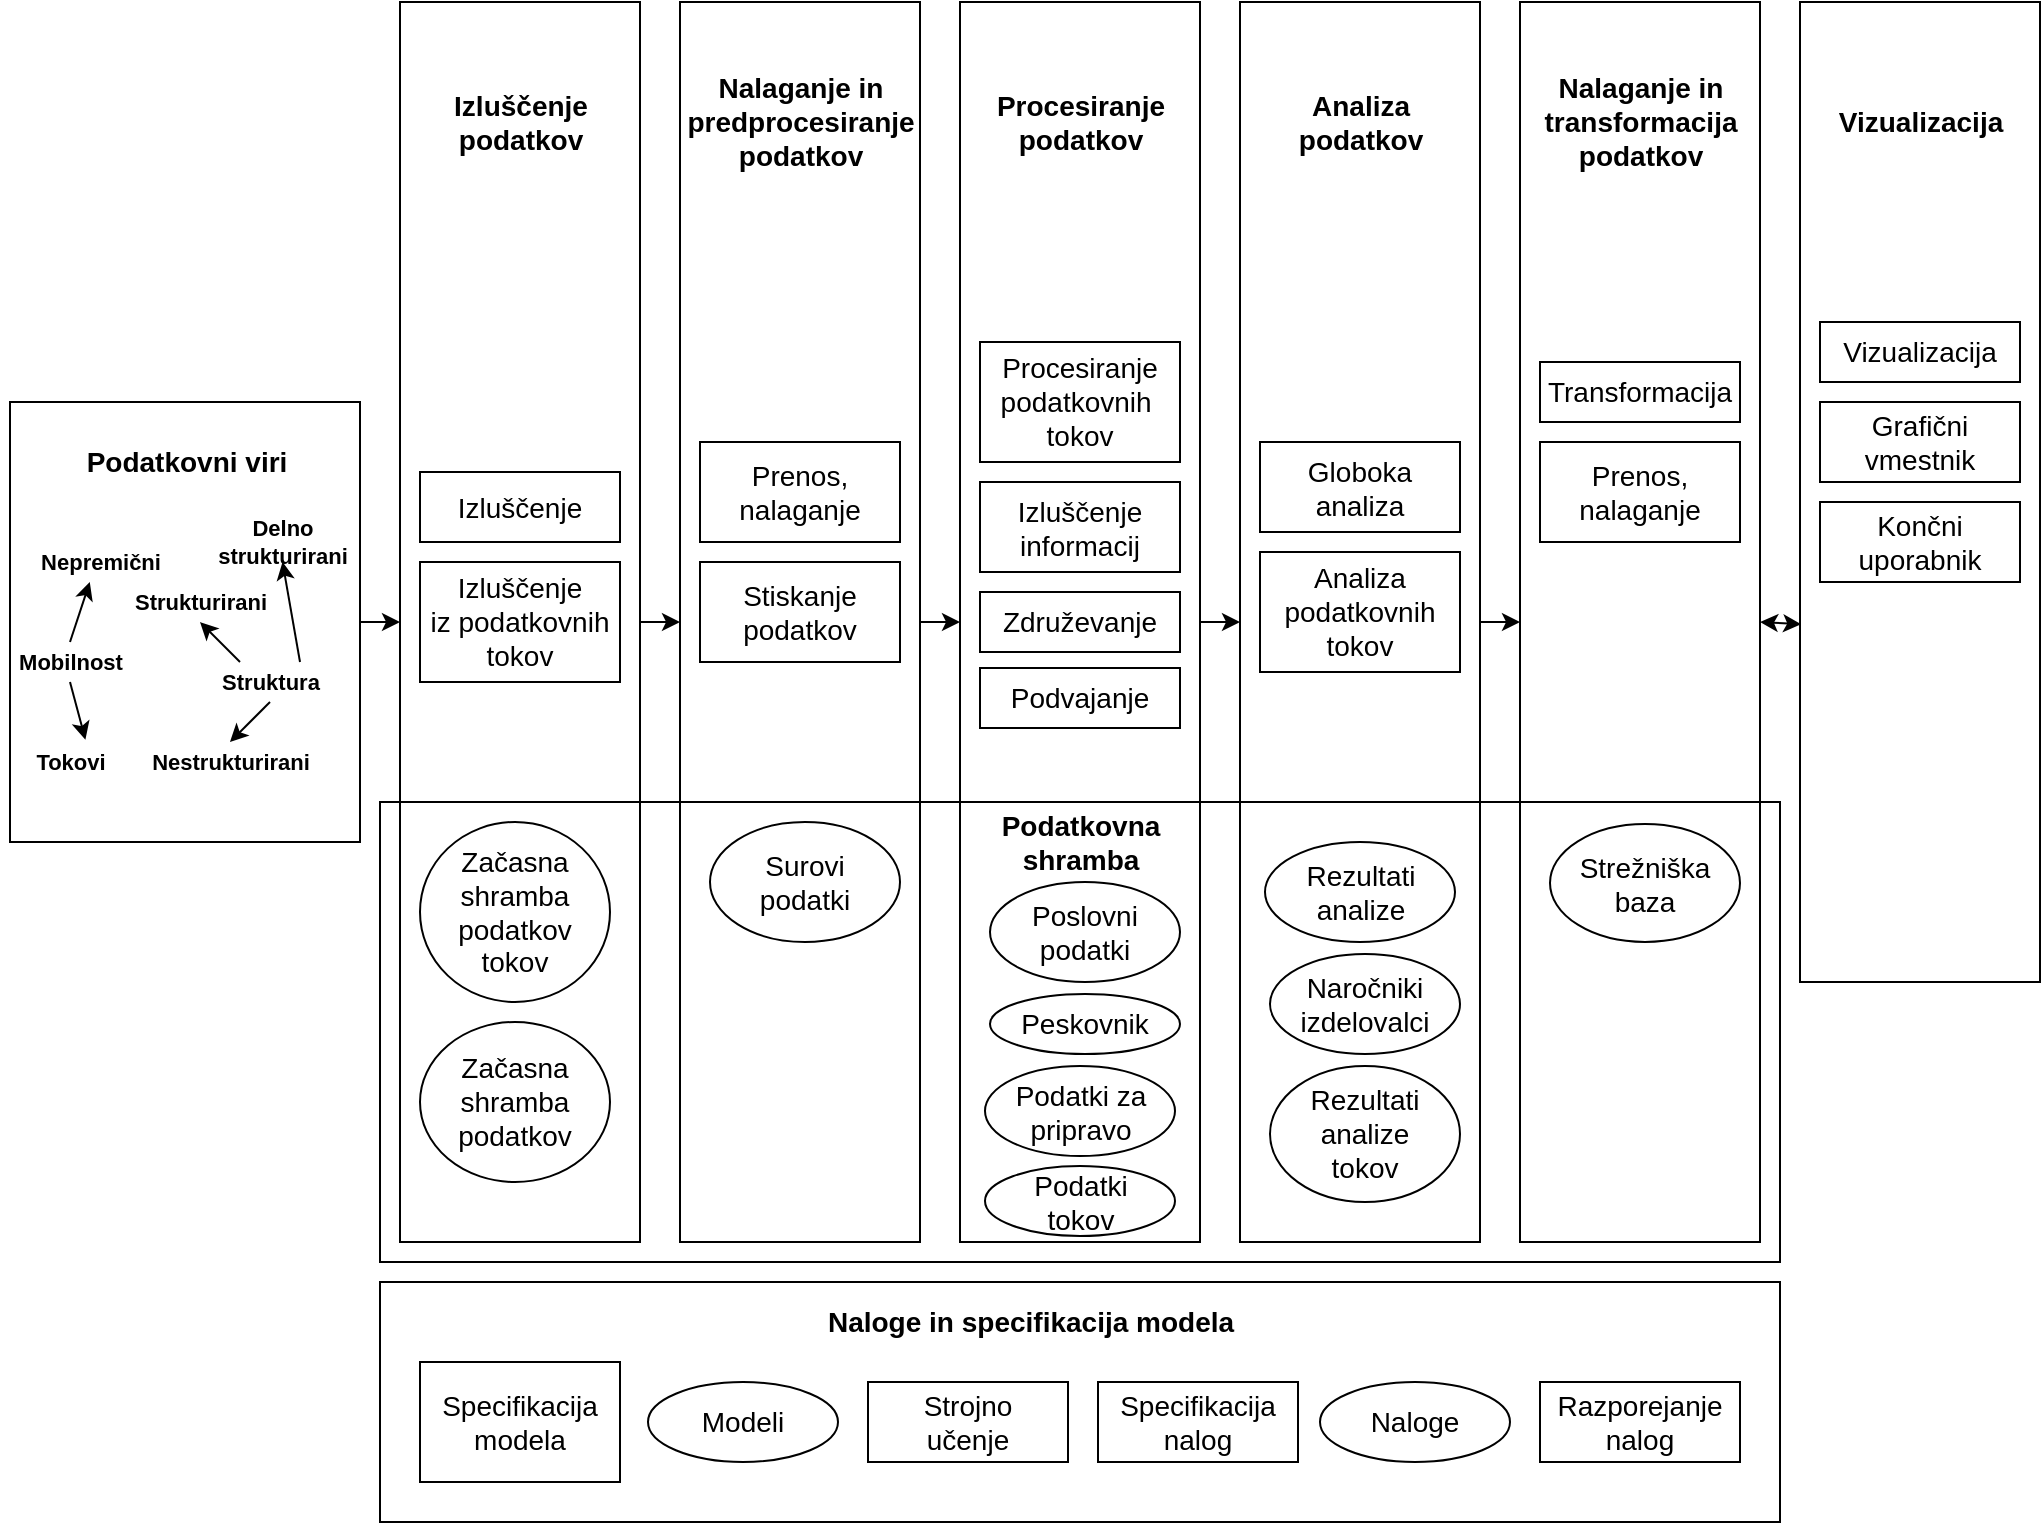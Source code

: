 <mxfile>
    <diagram id="eqqj5dHO_TQrNgUn9p8M" name="Page-1">
        <mxGraphModel dx="1011" dy="562" grid="1" gridSize="10" guides="1" tooltips="1" connect="1" arrows="1" fold="1" page="1" pageScale="1" pageWidth="1169" pageHeight="1654" math="0" shadow="0">
            <root>
                <mxCell id="0"/>
                <mxCell id="1" parent="0"/>
                <mxCell id="27" value="" style="edgeStyle=none;html=1;fontSize=14;" edge="1" parent="1" source="3" target="18">
                    <mxGeometry relative="1" as="geometry"/>
                </mxCell>
                <mxCell id="3" value="" style="rounded=0;whiteSpace=wrap;html=1;" vertex="1" parent="1">
                    <mxGeometry x="65" y="280" width="175" height="220" as="geometry"/>
                </mxCell>
                <mxCell id="5" value="Nepremični" style="text;strokeColor=none;fillColor=none;html=1;fontSize=11;fontStyle=1;verticalAlign=middle;align=center;" vertex="1" parent="1">
                    <mxGeometry x="75" y="350" width="70" height="20" as="geometry"/>
                </mxCell>
                <mxCell id="7" style="edgeStyle=none;html=1;exitX=0.5;exitY=0;exitDx=0;exitDy=0;entryX=0.427;entryY=1.001;entryDx=0;entryDy=0;entryPerimeter=0;fontSize=11;" edge="1" parent="1" source="6" target="5">
                    <mxGeometry relative="1" as="geometry"/>
                </mxCell>
                <mxCell id="9" style="edgeStyle=none;html=1;exitX=0.5;exitY=1;exitDx=0;exitDy=0;entryX=0.61;entryY=-0.059;entryDx=0;entryDy=0;entryPerimeter=0;fontSize=11;" edge="1" parent="1" source="6" target="8">
                    <mxGeometry relative="1" as="geometry"/>
                </mxCell>
                <mxCell id="6" value="Mobilnost" style="text;strokeColor=none;fillColor=none;html=1;fontSize=11;fontStyle=1;verticalAlign=middle;align=center;" vertex="1" parent="1">
                    <mxGeometry x="65" y="400" width="60" height="20" as="geometry"/>
                </mxCell>
                <mxCell id="8" value="Tokovi" style="text;strokeColor=none;fillColor=none;html=1;fontSize=11;fontStyle=1;verticalAlign=middle;align=center;" vertex="1" parent="1">
                    <mxGeometry x="60" y="450" width="70" height="20" as="geometry"/>
                </mxCell>
                <mxCell id="17" style="edgeStyle=none;html=1;exitX=0.5;exitY=1;exitDx=0;exitDy=0;entryX=0.5;entryY=0;entryDx=0;entryDy=0;fontSize=11;" edge="1" parent="1" source="10" target="16">
                    <mxGeometry relative="1" as="geometry"/>
                </mxCell>
                <mxCell id="45" style="edgeStyle=none;html=1;exitX=0.75;exitY=0;exitDx=0;exitDy=0;entryX=0.5;entryY=1;entryDx=0;entryDy=0;fontSize=14;startArrow=none;startFill=0;" edge="1" parent="1" source="10" target="14">
                    <mxGeometry relative="1" as="geometry"/>
                </mxCell>
                <mxCell id="46" style="edgeStyle=none;html=1;exitX=0.25;exitY=0;exitDx=0;exitDy=0;entryX=0.5;entryY=1;entryDx=0;entryDy=0;fontSize=14;startArrow=none;startFill=0;" edge="1" parent="1" source="10" target="11">
                    <mxGeometry relative="1" as="geometry"/>
                </mxCell>
                <mxCell id="10" value="Struktura" style="text;strokeColor=none;fillColor=none;html=1;fontSize=11;fontStyle=1;verticalAlign=middle;align=center;" vertex="1" parent="1">
                    <mxGeometry x="165" y="410" width="60" height="20" as="geometry"/>
                </mxCell>
                <mxCell id="11" value="Strukturirani" style="text;strokeColor=none;fillColor=none;html=1;fontSize=11;fontStyle=1;verticalAlign=middle;align=center;" vertex="1" parent="1">
                    <mxGeometry x="125" y="370" width="70" height="20" as="geometry"/>
                </mxCell>
                <mxCell id="14" value="Delno &lt;br&gt;strukturirani" style="text;strokeColor=none;fillColor=none;html=1;fontSize=11;fontStyle=1;verticalAlign=middle;align=center;" vertex="1" parent="1">
                    <mxGeometry x="165" y="340" width="72.5" height="20" as="geometry"/>
                </mxCell>
                <mxCell id="16" value="Nestrukturirani" style="text;strokeColor=none;fillColor=none;html=1;fontSize=11;fontStyle=1;verticalAlign=middle;align=center;" vertex="1" parent="1">
                    <mxGeometry x="145" y="450" width="60" height="20" as="geometry"/>
                </mxCell>
                <mxCell id="26" value="" style="edgeStyle=none;html=1;fontSize=14;" edge="1" parent="1" source="18" target="24">
                    <mxGeometry relative="1" as="geometry"/>
                </mxCell>
                <mxCell id="18" value="" style="rounded=0;whiteSpace=wrap;html=1;fontSize=11;" vertex="1" parent="1">
                    <mxGeometry x="260" y="80" width="120" height="620" as="geometry"/>
                </mxCell>
                <mxCell id="20" value="Podatkovni viri" style="text;strokeColor=none;fillColor=none;html=1;fontSize=14;fontStyle=1;verticalAlign=middle;align=center;" vertex="1" parent="1">
                    <mxGeometry x="117.5" y="300" width="70" height="20" as="geometry"/>
                </mxCell>
                <mxCell id="23" value="Izluščenje&lt;br&gt;podatkov" style="text;strokeColor=none;fillColor=none;html=1;fontSize=14;fontStyle=1;verticalAlign=middle;align=center;" vertex="1" parent="1">
                    <mxGeometry x="285" y="130" width="70" height="20" as="geometry"/>
                </mxCell>
                <mxCell id="30" value="" style="edgeStyle=none;html=1;fontSize=14;" edge="1" parent="1" source="24" target="28">
                    <mxGeometry relative="1" as="geometry"/>
                </mxCell>
                <mxCell id="24" value="" style="rounded=0;whiteSpace=wrap;html=1;fontSize=11;" vertex="1" parent="1">
                    <mxGeometry x="400" y="80" width="120" height="620" as="geometry"/>
                </mxCell>
                <mxCell id="25" value="Nalaganje in&lt;br&gt;predprocesiranje&lt;br&gt;podatkov" style="text;strokeColor=none;fillColor=none;html=1;fontSize=14;fontStyle=1;verticalAlign=middle;align=center;" vertex="1" parent="1">
                    <mxGeometry x="425" y="130" width="70" height="20" as="geometry"/>
                </mxCell>
                <mxCell id="33" value="" style="edgeStyle=none;html=1;fontSize=14;" edge="1" parent="1" source="28" target="31">
                    <mxGeometry relative="1" as="geometry"/>
                </mxCell>
                <mxCell id="28" value="" style="rounded=0;whiteSpace=wrap;html=1;fontSize=11;" vertex="1" parent="1">
                    <mxGeometry x="540" y="80" width="120" height="620" as="geometry"/>
                </mxCell>
                <mxCell id="29" value="Procesiranje&lt;br&gt;podatkov" style="text;strokeColor=none;fillColor=none;html=1;fontSize=14;fontStyle=1;verticalAlign=middle;align=center;" vertex="1" parent="1">
                    <mxGeometry x="565" y="130" width="70" height="20" as="geometry"/>
                </mxCell>
                <mxCell id="39" value="" style="edgeStyle=none;html=1;fontSize=14;" edge="1" parent="1" source="31" target="37">
                    <mxGeometry relative="1" as="geometry"/>
                </mxCell>
                <mxCell id="31" value="" style="rounded=0;whiteSpace=wrap;html=1;fontSize=11;" vertex="1" parent="1">
                    <mxGeometry x="680" y="80" width="120" height="620" as="geometry"/>
                </mxCell>
                <mxCell id="32" value="Analiza&lt;br&gt;podatkov" style="text;strokeColor=none;fillColor=none;html=1;fontSize=14;fontStyle=1;verticalAlign=middle;align=center;" vertex="1" parent="1">
                    <mxGeometry x="705" y="130" width="70" height="20" as="geometry"/>
                </mxCell>
                <mxCell id="64" style="edgeStyle=none;html=1;exitX=1;exitY=0.5;exitDx=0;exitDy=0;entryX=0.005;entryY=0.635;entryDx=0;entryDy=0;entryPerimeter=0;fontSize=14;startArrow=classic;startFill=1;" edge="1" parent="1" source="37" target="40">
                    <mxGeometry relative="1" as="geometry"/>
                </mxCell>
                <mxCell id="37" value="" style="rounded=0;whiteSpace=wrap;html=1;fontSize=11;" vertex="1" parent="1">
                    <mxGeometry x="820" y="80" width="120" height="620" as="geometry"/>
                </mxCell>
                <mxCell id="38" value="Nalaganje in&lt;br&gt;transformacija&lt;br&gt;podatkov" style="text;strokeColor=none;fillColor=none;html=1;fontSize=14;fontStyle=1;verticalAlign=middle;align=center;" vertex="1" parent="1">
                    <mxGeometry x="845" y="130" width="70" height="20" as="geometry"/>
                </mxCell>
                <mxCell id="40" value="" style="rounded=0;whiteSpace=wrap;html=1;fontSize=11;" vertex="1" parent="1">
                    <mxGeometry x="960" y="80" width="120" height="490" as="geometry"/>
                </mxCell>
                <mxCell id="41" value="Vizualizacija" style="text;strokeColor=none;fillColor=none;html=1;fontSize=14;fontStyle=1;verticalAlign=middle;align=center;" vertex="1" parent="1">
                    <mxGeometry x="985" y="130" width="70" height="20" as="geometry"/>
                </mxCell>
                <mxCell id="47" value="Izluščenje" style="rounded=0;whiteSpace=wrap;html=1;fontSize=14;" vertex="1" parent="1">
                    <mxGeometry x="270" y="315" width="100" height="35" as="geometry"/>
                </mxCell>
                <mxCell id="48" value="Izluščenje&lt;br&gt;iz podatkovnih&lt;br&gt;tokov" style="rounded=0;whiteSpace=wrap;html=1;fontSize=14;" vertex="1" parent="1">
                    <mxGeometry x="270" y="360" width="100" height="60" as="geometry"/>
                </mxCell>
                <mxCell id="49" value="Prenos,&lt;br&gt;nalaganje" style="rounded=0;whiteSpace=wrap;html=1;fontSize=14;" vertex="1" parent="1">
                    <mxGeometry x="410" y="300" width="100" height="50" as="geometry"/>
                </mxCell>
                <mxCell id="50" value="Stiskanje&lt;br&gt;podatkov" style="rounded=0;whiteSpace=wrap;html=1;fontSize=14;" vertex="1" parent="1">
                    <mxGeometry x="410" y="360" width="100" height="50" as="geometry"/>
                </mxCell>
                <mxCell id="51" value="Procesiranje&lt;br&gt;podatkovnih&amp;nbsp;&lt;br&gt;tokov" style="rounded=0;whiteSpace=wrap;html=1;fontSize=14;" vertex="1" parent="1">
                    <mxGeometry x="550" y="250" width="100" height="60" as="geometry"/>
                </mxCell>
                <mxCell id="52" value="Izluščenje&lt;br&gt;informacij" style="rounded=0;whiteSpace=wrap;html=1;fontSize=14;" vertex="1" parent="1">
                    <mxGeometry x="550" y="320" width="100" height="45" as="geometry"/>
                </mxCell>
                <mxCell id="53" value="Združevanje" style="rounded=0;whiteSpace=wrap;html=1;fontSize=14;" vertex="1" parent="1">
                    <mxGeometry x="550" y="375" width="100" height="30" as="geometry"/>
                </mxCell>
                <mxCell id="54" value="Podvajanje" style="rounded=0;whiteSpace=wrap;html=1;fontSize=14;" vertex="1" parent="1">
                    <mxGeometry x="550" y="413" width="100" height="30" as="geometry"/>
                </mxCell>
                <mxCell id="55" value="Globoka&lt;br&gt;analiza&lt;span style=&quot;color: rgba(0, 0, 0, 0); font-family: monospace; font-size: 0px; text-align: start;&quot;&gt;%3CmxGraphModel%3E%3Croot%3E%3CmxCell%20id%3D%220%22%2F%3E%3CmxCell%20id%3D%221%22%20parent%3D%220%22%2F%3E%3CmxCell%20id%3D%222%22%20value%3D%22Izlu%C5%A1%C4%8Denje%26lt%3Bbr%26gt%3Binformacij%22%20style%3D%22rounded%3D0%3BwhiteSpace%3Dwrap%3Bhtml%3D1%3BfontSize%3D14%3B%22%20vertex%3D%221%22%20parent%3D%221%22%3E%3CmxGeometry%20x%3D%22550%22%20y%3D%22320%22%20width%3D%22100%22%20height%3D%2245%22%20as%3D%22geometry%22%2F%3E%3C%2FmxCell%3E%3C%2Froot%3E%3C%2FmxGraphModel%3E&lt;/span&gt;" style="rounded=0;whiteSpace=wrap;html=1;fontSize=14;" vertex="1" parent="1">
                    <mxGeometry x="690" y="300" width="100" height="45" as="geometry"/>
                </mxCell>
                <mxCell id="56" value="Analiza&lt;br&gt;podatkovnih&lt;br&gt;tokov" style="rounded=0;whiteSpace=wrap;html=1;fontSize=14;" vertex="1" parent="1">
                    <mxGeometry x="690" y="355" width="100" height="60" as="geometry"/>
                </mxCell>
                <mxCell id="57" value="Transformacija" style="rounded=0;whiteSpace=wrap;html=1;fontSize=14;" vertex="1" parent="1">
                    <mxGeometry x="830" y="260" width="100" height="30" as="geometry"/>
                </mxCell>
                <mxCell id="58" value="Prenos,&lt;br&gt;nalaganje" style="rounded=0;whiteSpace=wrap;html=1;fontSize=14;" vertex="1" parent="1">
                    <mxGeometry x="830" y="300" width="100" height="50" as="geometry"/>
                </mxCell>
                <mxCell id="59" value="Vizualizacija" style="rounded=0;whiteSpace=wrap;html=1;fontSize=14;" vertex="1" parent="1">
                    <mxGeometry x="970" y="240" width="100" height="30" as="geometry"/>
                </mxCell>
                <mxCell id="60" value="Grafični&lt;br&gt;vmestnik" style="rounded=0;whiteSpace=wrap;html=1;fontSize=14;" vertex="1" parent="1">
                    <mxGeometry x="970" y="280" width="100" height="40" as="geometry"/>
                </mxCell>
                <mxCell id="61" value="Končni&lt;br&gt;uporabnik" style="rounded=0;whiteSpace=wrap;html=1;fontSize=14;" vertex="1" parent="1">
                    <mxGeometry x="970" y="330" width="100" height="40" as="geometry"/>
                </mxCell>
                <mxCell id="66" value="" style="rounded=0;whiteSpace=wrap;html=1;fontSize=14;fillColor=none;" vertex="1" parent="1">
                    <mxGeometry x="250" y="480" width="700" height="230" as="geometry"/>
                </mxCell>
                <mxCell id="67" value="Podatkovna&lt;br&gt;shramba" style="text;strokeColor=none;fillColor=none;html=1;fontSize=14;fontStyle=1;verticalAlign=middle;align=center;" vertex="1" parent="1">
                    <mxGeometry x="565" y="490" width="70" height="20" as="geometry"/>
                </mxCell>
                <mxCell id="68" value="Začasna&lt;br&gt;shramba&lt;br&gt;podatkov&lt;br&gt;tokov" style="ellipse;whiteSpace=wrap;html=1;fontSize=14;fillColor=none;" vertex="1" parent="1">
                    <mxGeometry x="270" y="490" width="95" height="90" as="geometry"/>
                </mxCell>
                <mxCell id="69" value="Začasna&lt;br&gt;shramba&lt;br&gt;podatkov" style="ellipse;whiteSpace=wrap;html=1;fontSize=14;fillColor=none;" vertex="1" parent="1">
                    <mxGeometry x="270" y="590" width="95" height="80" as="geometry"/>
                </mxCell>
                <mxCell id="70" value="Surovi&lt;br&gt;podatki" style="ellipse;whiteSpace=wrap;html=1;fontSize=14;fillColor=none;" vertex="1" parent="1">
                    <mxGeometry x="415" y="490" width="95" height="60" as="geometry"/>
                </mxCell>
                <mxCell id="71" value="Poslovni podatki" style="ellipse;whiteSpace=wrap;html=1;fontSize=14;fillColor=none;" vertex="1" parent="1">
                    <mxGeometry x="555" y="520" width="95" height="50" as="geometry"/>
                </mxCell>
                <mxCell id="72" value="Peskovnik" style="ellipse;whiteSpace=wrap;html=1;fontSize=14;fillColor=none;" vertex="1" parent="1">
                    <mxGeometry x="555" y="576" width="95" height="30" as="geometry"/>
                </mxCell>
                <mxCell id="73" value="Podatki za&lt;br&gt;pripravo" style="ellipse;whiteSpace=wrap;html=1;fontSize=14;fillColor=none;" vertex="1" parent="1">
                    <mxGeometry x="552.5" y="612" width="95" height="45" as="geometry"/>
                </mxCell>
                <mxCell id="74" value="Podatki&lt;br&gt;tokov" style="ellipse;whiteSpace=wrap;html=1;fontSize=14;fillColor=none;" vertex="1" parent="1">
                    <mxGeometry x="552.5" y="662" width="95" height="35" as="geometry"/>
                </mxCell>
                <mxCell id="75" value="Rezultati&lt;br&gt;analize" style="ellipse;whiteSpace=wrap;html=1;fontSize=14;fillColor=none;" vertex="1" parent="1">
                    <mxGeometry x="692.5" y="500" width="95" height="50" as="geometry"/>
                </mxCell>
                <mxCell id="76" value="Naročniki&lt;br&gt;izdelovalci" style="ellipse;whiteSpace=wrap;html=1;fontSize=14;fillColor=none;" vertex="1" parent="1">
                    <mxGeometry x="695" y="556" width="95" height="50" as="geometry"/>
                </mxCell>
                <mxCell id="77" value="Rezultati&lt;br&gt;analize&lt;br&gt;tokov" style="ellipse;whiteSpace=wrap;html=1;fontSize=14;fillColor=none;" vertex="1" parent="1">
                    <mxGeometry x="695" y="612" width="95" height="68" as="geometry"/>
                </mxCell>
                <mxCell id="78" value="Strežniška&lt;br&gt;baza" style="ellipse;whiteSpace=wrap;html=1;fontSize=14;fillColor=none;" vertex="1" parent="1">
                    <mxGeometry x="835" y="491" width="95" height="59" as="geometry"/>
                </mxCell>
                <mxCell id="79" value="" style="rounded=0;whiteSpace=wrap;html=1;fontSize=14;fillColor=none;" vertex="1" parent="1">
                    <mxGeometry x="250" y="720" width="700" height="120" as="geometry"/>
                </mxCell>
                <mxCell id="80" value="Specifikacija&lt;br&gt;modela" style="rounded=0;whiteSpace=wrap;html=1;fontSize=14;" vertex="1" parent="1">
                    <mxGeometry x="270" y="760" width="100" height="60" as="geometry"/>
                </mxCell>
                <mxCell id="81" value="Modeli" style="ellipse;whiteSpace=wrap;html=1;fontSize=14;fillColor=none;" vertex="1" parent="1">
                    <mxGeometry x="384" y="770" width="95" height="40" as="geometry"/>
                </mxCell>
                <mxCell id="82" value="Naloge in specifikacija modela" style="text;strokeColor=none;fillColor=none;html=1;fontSize=14;fontStyle=1;verticalAlign=middle;align=center;" vertex="1" parent="1">
                    <mxGeometry x="540" y="730" width="70" height="20" as="geometry"/>
                </mxCell>
                <mxCell id="83" value="Strojno&lt;br&gt;učenje" style="rounded=0;whiteSpace=wrap;html=1;fontSize=14;" vertex="1" parent="1">
                    <mxGeometry x="494" y="770" width="100" height="40" as="geometry"/>
                </mxCell>
                <mxCell id="84" value="Specifikacija&lt;br&gt;nalog" style="rounded=0;whiteSpace=wrap;html=1;fontSize=14;" vertex="1" parent="1">
                    <mxGeometry x="609" y="770" width="100" height="40" as="geometry"/>
                </mxCell>
                <mxCell id="85" value="Naloge" style="ellipse;whiteSpace=wrap;html=1;fontSize=14;fillColor=none;" vertex="1" parent="1">
                    <mxGeometry x="720" y="770" width="95" height="40" as="geometry"/>
                </mxCell>
                <mxCell id="86" value="Razporejanje&lt;br&gt;nalog" style="rounded=0;whiteSpace=wrap;html=1;fontSize=14;" vertex="1" parent="1">
                    <mxGeometry x="830" y="770" width="100" height="40" as="geometry"/>
                </mxCell>
            </root>
        </mxGraphModel>
    </diagram>
</mxfile>